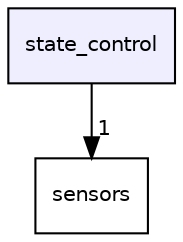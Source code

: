 digraph "state_control" {
  compound=true
  node [ fontsize="10", fontname="Helvetica"];
  edge [ labelfontsize="10", labelfontname="Helvetica"];
  dir_81fb209b3a6d710cb9ba1ebc2a4fd575 [shape=box, label="state_control", style="filled", fillcolor="#eeeeff", pencolor="black", URL="dir_81fb209b3a6d710cb9ba1ebc2a4fd575.html"];
  dir_c77a8e2546a9c75bbba96be2ef542c8e [shape=box label="sensors" URL="dir_c77a8e2546a9c75bbba96be2ef542c8e.html"];
  dir_81fb209b3a6d710cb9ba1ebc2a4fd575->dir_c77a8e2546a9c75bbba96be2ef542c8e [headlabel="1", labeldistance=1.5 headhref="dir_000005_000004.html"];
}
